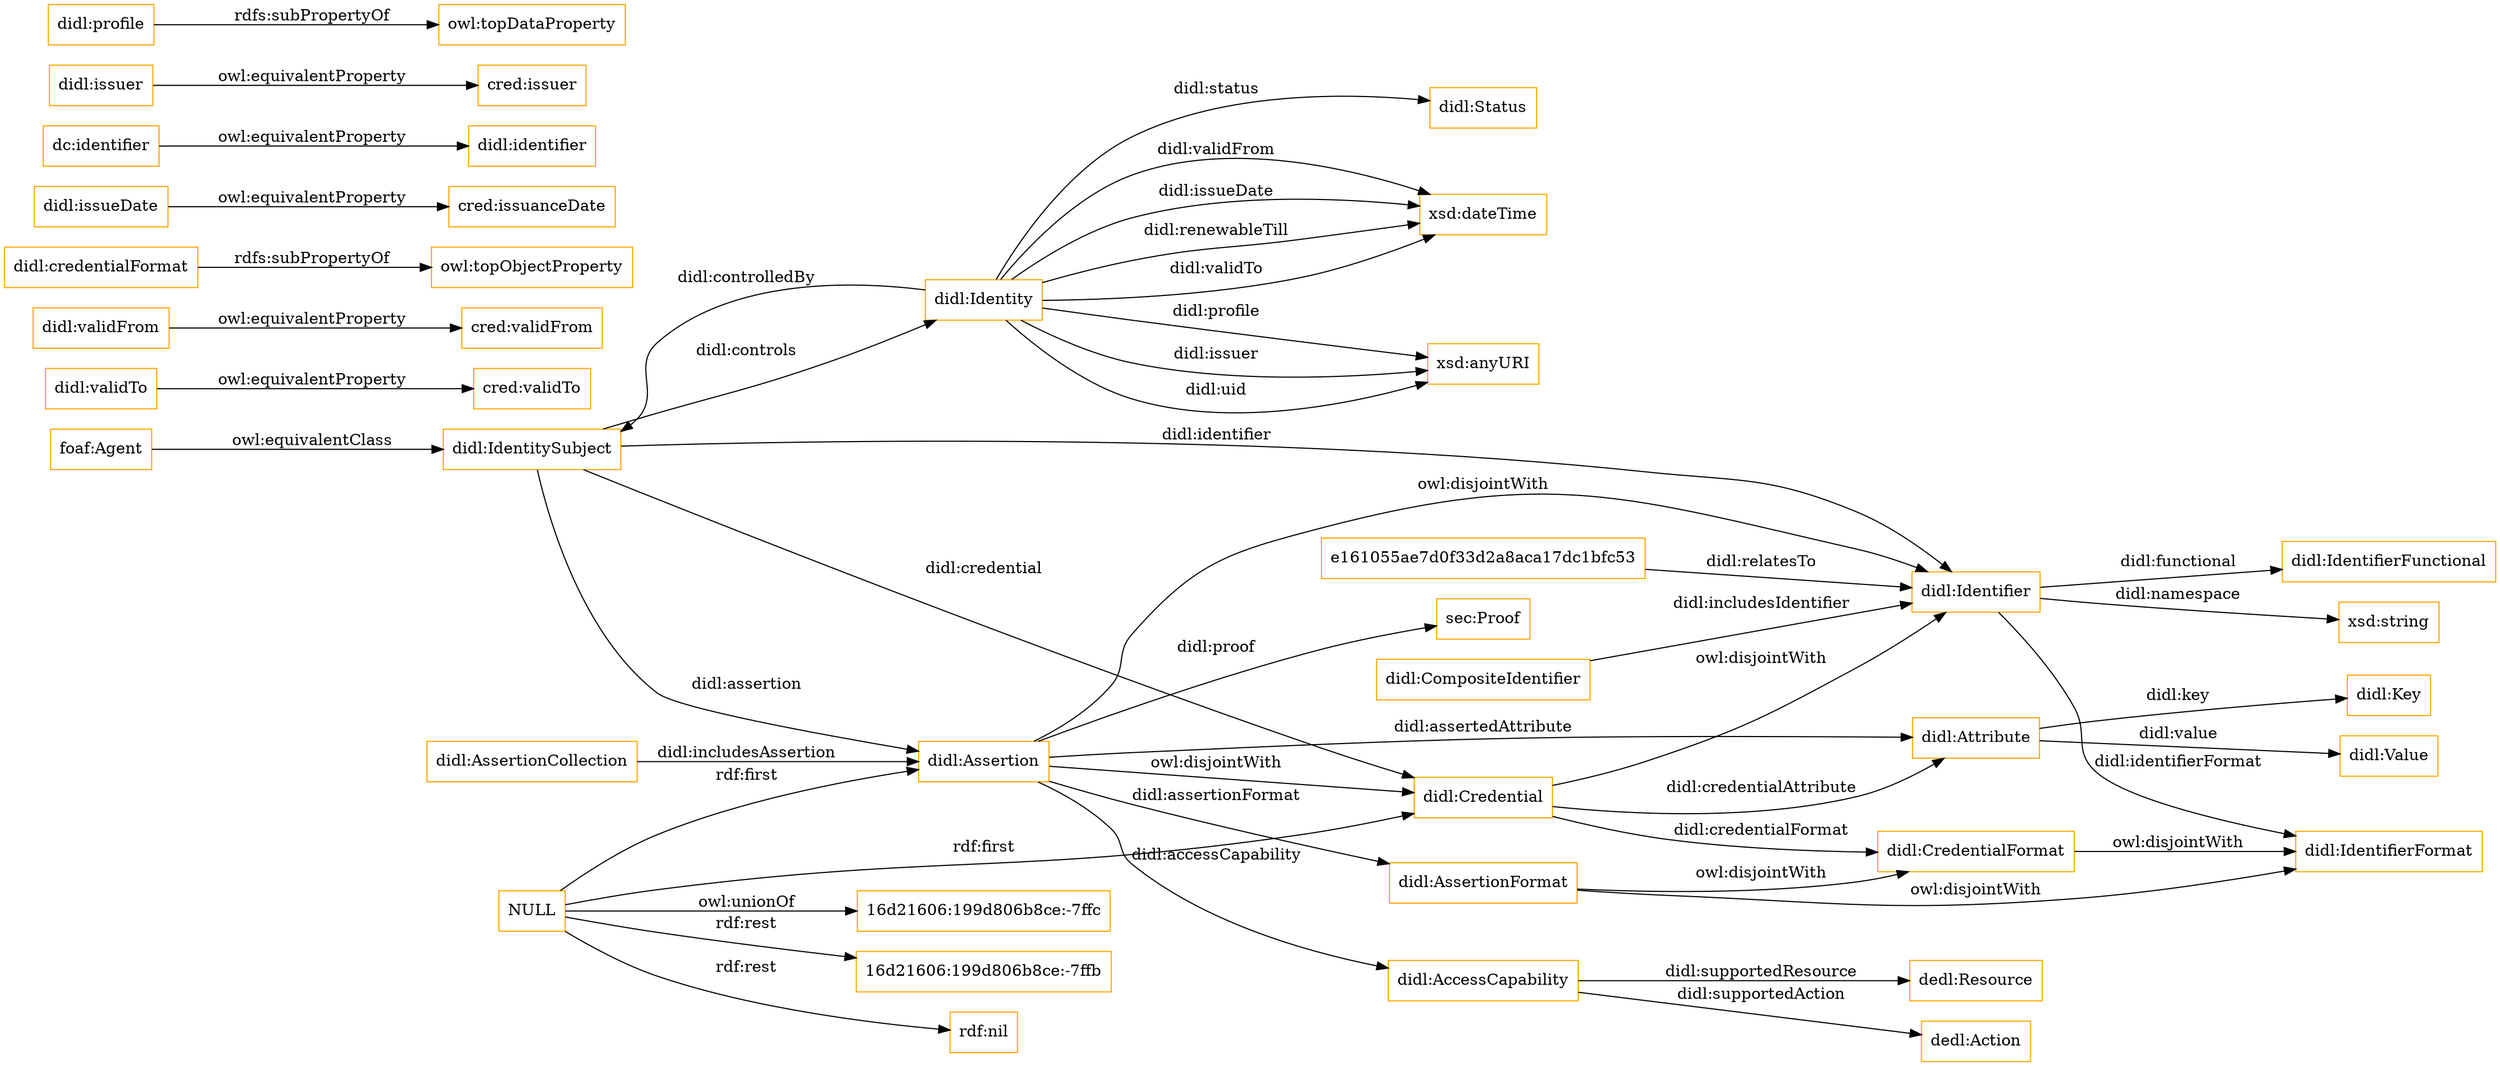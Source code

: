 digraph ar2dtool_diagram { 
rankdir=LR;
size="1501"
node [shape = rectangle, color="orange"]; "didl:Attribute" "didl:CompositeIdentifier" "didl:AssertionFormat" "didl:Status" "sec:Proof" "foaf:Agent" "didl:IdentifierFunctional" "didl:IdentifierFormat" "didl:Assertion" "didl:Key" "didl:Identity" "dedl:Resource" "dedl:Action" "didl:AccessCapability" "didl:CredentialFormat" "didl:Credential" "didl:IdentitySubject" "didl:Value" "didl:AssertionCollection" "e161055ae7d0f33d2a8aca17dc1bfc53" "didl:Identifier" ; /*classes style*/
	"NULL" -> "rdf:nil" [ label = "rdf:rest" ];
	"NULL" -> "didl:Credential" [ label = "rdf:first" ];
	"NULL" -> "16d21606:199d806b8ce:-7ffc" [ label = "owl:unionOf" ];
	"NULL" -> "16d21606:199d806b8ce:-7ffb" [ label = "rdf:rest" ];
	"NULL" -> "didl:Assertion" [ label = "rdf:first" ];
	"didl:Credential" -> "didl:Identifier" [ label = "owl:disjointWith" ];
	"didl:validTo" -> "cred:validTo" [ label = "owl:equivalentProperty" ];
	"didl:validFrom" -> "cred:validFrom" [ label = "owl:equivalentProperty" ];
	"didl:credentialFormat" -> "owl:topObjectProperty" [ label = "rdfs:subPropertyOf" ];
	"didl:issueDate" -> "cred:issuanceDate" [ label = "owl:equivalentProperty" ];
	"didl:AssertionFormat" -> "didl:IdentifierFormat" [ label = "owl:disjointWith" ];
	"didl:AssertionFormat" -> "didl:CredentialFormat" [ label = "owl:disjointWith" ];
	"didl:CredentialFormat" -> "didl:IdentifierFormat" [ label = "owl:disjointWith" ];
	"foaf:Agent" -> "didl:IdentitySubject" [ label = "owl:equivalentClass" ];
	"dc:identifier" -> "didl:identifier" [ label = "owl:equivalentProperty" ];
	"didl:issuer" -> "cred:issuer" [ label = "owl:equivalentProperty" ];
	"didl:Assertion" -> "didl:Identifier" [ label = "owl:disjointWith" ];
	"didl:Assertion" -> "didl:Credential" [ label = "owl:disjointWith" ];
	"didl:profile" -> "owl:topDataProperty" [ label = "rdfs:subPropertyOf" ];
	"didl:Assertion" -> "didl:Attribute" [ label = "didl:assertedAttribute" ];
	"didl:Identity" -> "xsd:dateTime" [ label = "didl:validTo" ];
	"didl:CompositeIdentifier" -> "didl:Identifier" [ label = "didl:includesIdentifier" ];
	"didl:Identity" -> "didl:Status" [ label = "didl:status" ];
	"didl:Attribute" -> "didl:Value" [ label = "didl:value" ];
	"didl:IdentitySubject" -> "didl:Identifier" [ label = "didl:identifier" ];
	"e161055ae7d0f33d2a8aca17dc1bfc53" -> "didl:Identifier" [ label = "didl:relatesTo" ];
	"didl:Attribute" -> "didl:Key" [ label = "didl:key" ];
	"didl:Identifier" -> "xsd:string" [ label = "didl:namespace" ];
	"didl:Identity" -> "xsd:anyURI" [ label = "didl:profile" ];
	"didl:Identifier" -> "didl:IdentifierFormat" [ label = "didl:identifierFormat" ];
	"didl:Credential" -> "didl:Attribute" [ label = "didl:credentialAttribute" ];
	"didl:Identity" -> "xsd:dateTime" [ label = "didl:validFrom" ];
	"didl:Assertion" -> "didl:AccessCapability" [ label = "didl:accessCapability" ];
	"didl:Identifier" -> "didl:IdentifierFunctional" [ label = "didl:functional" ];
	"didl:Assertion" -> "didl:AssertionFormat" [ label = "didl:assertionFormat" ];
	"didl:IdentitySubject" -> "didl:Identity" [ label = "didl:controls" ];
	"didl:AssertionCollection" -> "didl:Assertion" [ label = "didl:includesAssertion" ];
	"didl:Identity" -> "xsd:dateTime" [ label = "didl:issueDate" ];
	"didl:Identity" -> "xsd:anyURI" [ label = "didl:issuer" ];
	"didl:IdentitySubject" -> "didl:Assertion" [ label = "didl:assertion" ];
	"didl:Credential" -> "didl:CredentialFormat" [ label = "didl:credentialFormat" ];
	"didl:Identity" -> "didl:IdentitySubject" [ label = "didl:controlledBy" ];
	"didl:Identity" -> "xsd:dateTime" [ label = "didl:renewableTill" ];
	"didl:AccessCapability" -> "dedl:Resource" [ label = "didl:supportedResource" ];
	"didl:IdentitySubject" -> "didl:Credential" [ label = "didl:credential" ];
	"didl:Assertion" -> "sec:Proof" [ label = "didl:proof" ];
	"didl:Identity" -> "xsd:anyURI" [ label = "didl:uid" ];
	"didl:AccessCapability" -> "dedl:Action" [ label = "didl:supportedAction" ];

}
